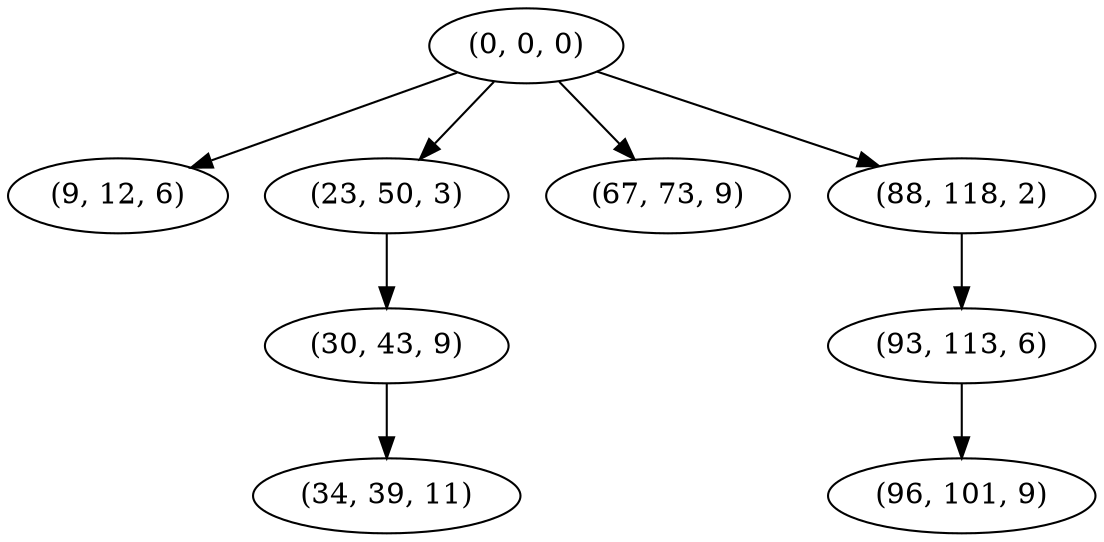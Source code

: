 digraph tree {
    "(0, 0, 0)";
    "(9, 12, 6)";
    "(23, 50, 3)";
    "(30, 43, 9)";
    "(34, 39, 11)";
    "(67, 73, 9)";
    "(88, 118, 2)";
    "(93, 113, 6)";
    "(96, 101, 9)";
    "(0, 0, 0)" -> "(9, 12, 6)";
    "(0, 0, 0)" -> "(23, 50, 3)";
    "(0, 0, 0)" -> "(67, 73, 9)";
    "(0, 0, 0)" -> "(88, 118, 2)";
    "(23, 50, 3)" -> "(30, 43, 9)";
    "(30, 43, 9)" -> "(34, 39, 11)";
    "(88, 118, 2)" -> "(93, 113, 6)";
    "(93, 113, 6)" -> "(96, 101, 9)";
}
